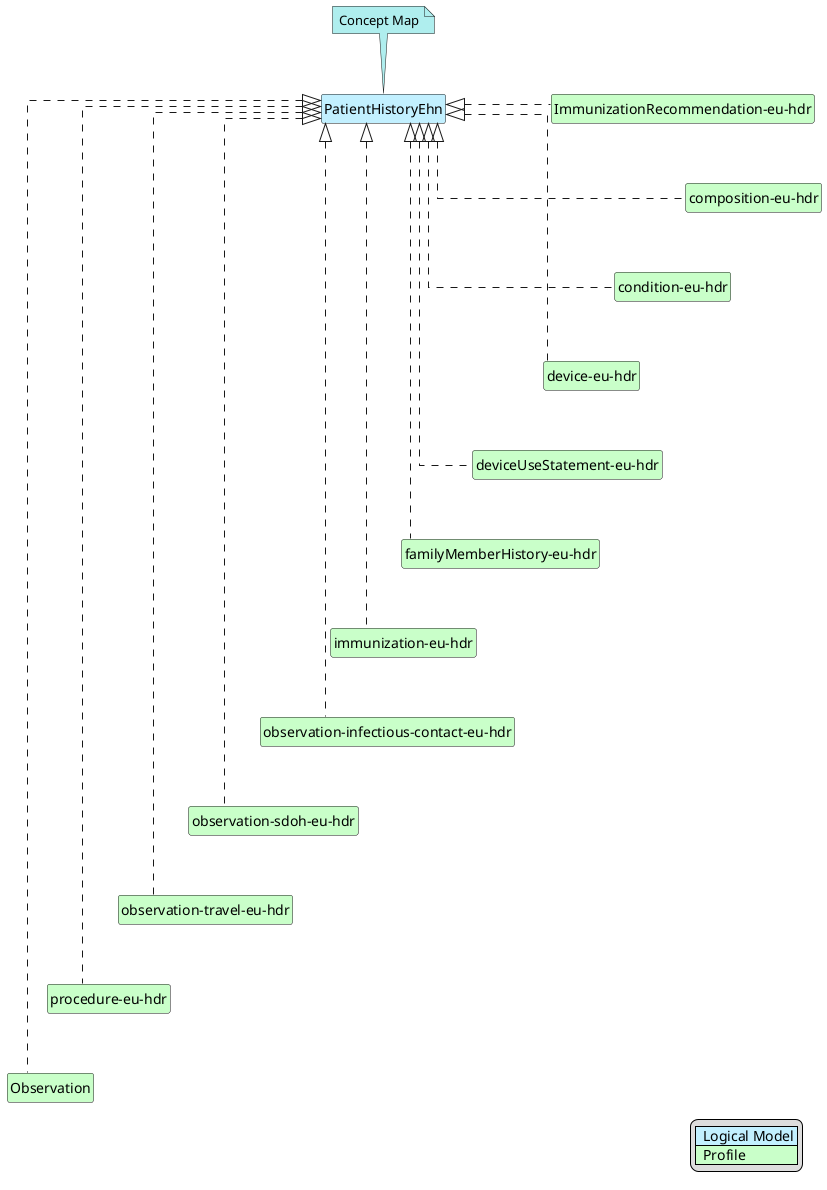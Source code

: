 @startuml
hide circle
hide stereotype
hide members
hide methods
skinparam linetype ortho
skinparam class {
BackgroundColor<<LogicalModel>> #APPLICATION
BackgroundColor<<Profile>> #TECHNOLOGY
}
legend right
| <#APPLICATION>  Logical Model |
| <#TECHNOLOGY>  Profile |
endlegend
class "PatientHistoryEhn" <<LogicalModel>> [[StructureDefinition-PatientHistoryEhn.html]]
note top #PaleTurquoise [[ConceptMap-patientHistory2FHIR-eu-hdr.html]]
Concept Map
endnote
class "ImmunizationRecommendation-eu-hdr" <<Profile>> [[StructureDefinition-ImmunizationRecommendation-eu-hdr.html]]
"PatientHistoryEhn" <|. "ImmunizationRecommendation-eu-hdr"
class "composition-eu-hdr" <<Profile>> [[StructureDefinition-composition-eu-hdr.html]]
"PatientHistoryEhn" <|. "composition-eu-hdr"
"ImmunizationRecommendation-eu-hdr" -d[hidden]-> "composition-eu-hdr"
class "condition-eu-hdr" <<Profile>> [[StructureDefinition-condition-eu-hdr.html]]
"PatientHistoryEhn" <|. "condition-eu-hdr"
"composition-eu-hdr" -d[hidden]-> "condition-eu-hdr"
class "device-eu-hdr" <<Profile>> [[StructureDefinition-device-eu-hdr.html]]
"PatientHistoryEhn" <|. "device-eu-hdr"
"condition-eu-hdr" -d[hidden]-> "device-eu-hdr"
class "deviceUseStatement-eu-hdr" <<Profile>> [[StructureDefinition-deviceUseStatement-eu-hdr.html]]
"PatientHistoryEhn" <|. "deviceUseStatement-eu-hdr"
"device-eu-hdr" -d[hidden]-> "deviceUseStatement-eu-hdr"
class "familyMemberHistory-eu-hdr" <<Profile>> [[StructureDefinition-familyMemberHistory-eu-hdr.html]]
"PatientHistoryEhn" <|. "familyMemberHistory-eu-hdr"
"deviceUseStatement-eu-hdr" -d[hidden]-> "familyMemberHistory-eu-hdr"
class "immunization-eu-hdr" <<Profile>> [[StructureDefinition-immunization-eu-hdr.html]]
"PatientHistoryEhn" <|. "immunization-eu-hdr"
"familyMemberHistory-eu-hdr" -d[hidden]-> "immunization-eu-hdr"
class "observation-infectious-contact-eu-hdr" <<Profile>> [[StructureDefinition-observation-infectious-contact-eu-hdr.html]]
"PatientHistoryEhn" <|. "observation-infectious-contact-eu-hdr"
"immunization-eu-hdr" -d[hidden]-> "observation-infectious-contact-eu-hdr"
class "observation-sdoh-eu-hdr" <<Profile>> [[StructureDefinition-observation-sdoh-eu-hdr.html]]
"PatientHistoryEhn" <|. "observation-sdoh-eu-hdr"
"observation-infectious-contact-eu-hdr" -d[hidden]-> "observation-sdoh-eu-hdr"
class "observation-travel-eu-hdr" <<Profile>> [[StructureDefinition-observation-travel-eu-hdr.html]]
"PatientHistoryEhn" <|. "observation-travel-eu-hdr"
"observation-sdoh-eu-hdr" -d[hidden]-> "observation-travel-eu-hdr"
class "procedure-eu-hdr" <<Profile>> [[StructureDefinition-procedure-eu-hdr.html]]
"PatientHistoryEhn" <|. "procedure-eu-hdr"
"observation-travel-eu-hdr" -d[hidden]-> "procedure-eu-hdr"
class "Observation" <<Profile>> [[http://hl7.org/fhir/StructureDefinition/Observation]]
"PatientHistoryEhn" <|. "Observation"
"procedure-eu-hdr" -d[hidden]-> "Observation"
@enduml